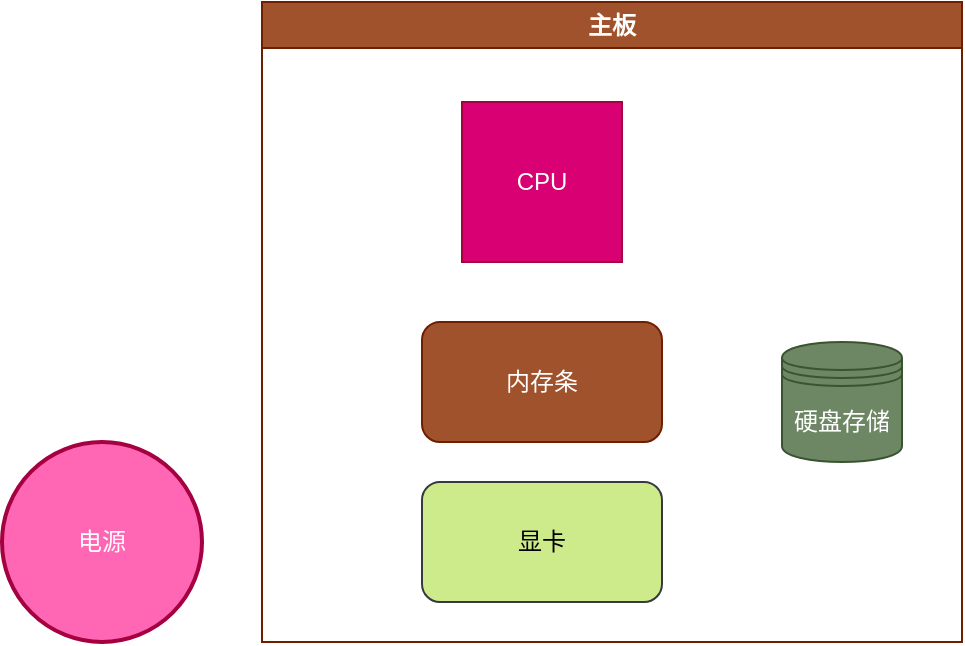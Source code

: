 <mxfile version="21.6.1" type="github">
  <diagram name="Page-1" id="aNWIws3YuNZw2xNMBV40">
    <mxGraphModel dx="1188" dy="763" grid="1" gridSize="10" guides="1" tooltips="1" connect="1" arrows="1" fold="1" page="1" pageScale="1" pageWidth="850" pageHeight="1100" math="0" shadow="0">
      <root>
        <mxCell id="0" />
        <mxCell id="1" parent="0" />
        <mxCell id="RENQ9lzbnDwQ04W_E6Rb-2" value="主板" style="swimlane;whiteSpace=wrap;html=1;fillColor=#a0522d;fontColor=#ffffff;strokeColor=#6D1F00;" vertex="1" parent="1">
          <mxGeometry x="420" y="200" width="350" height="320" as="geometry" />
        </mxCell>
        <mxCell id="RENQ9lzbnDwQ04W_E6Rb-4" value="CPU" style="whiteSpace=wrap;html=1;aspect=fixed;fillColor=#d80073;strokeColor=#A50040;fontColor=#ffffff;" vertex="1" parent="RENQ9lzbnDwQ04W_E6Rb-2">
          <mxGeometry x="100" y="50" width="80" height="80" as="geometry" />
        </mxCell>
        <mxCell id="RENQ9lzbnDwQ04W_E6Rb-5" value="硬盘存储" style="shape=datastore;whiteSpace=wrap;html=1;fillColor=#6d8764;fontColor=#ffffff;strokeColor=#3A5431;" vertex="1" parent="RENQ9lzbnDwQ04W_E6Rb-2">
          <mxGeometry x="260" y="170" width="60" height="60" as="geometry" />
        </mxCell>
        <mxCell id="RENQ9lzbnDwQ04W_E6Rb-6" value="内存条" style="rounded=1;whiteSpace=wrap;html=1;fillColor=#a0522d;fontColor=#ffffff;strokeColor=#6D1F00;" vertex="1" parent="RENQ9lzbnDwQ04W_E6Rb-2">
          <mxGeometry x="80" y="160" width="120" height="60" as="geometry" />
        </mxCell>
        <mxCell id="RENQ9lzbnDwQ04W_E6Rb-7" value="显卡" style="rounded=1;whiteSpace=wrap;html=1;fillColor=#cdeb8b;strokeColor=#36393d;" vertex="1" parent="RENQ9lzbnDwQ04W_E6Rb-2">
          <mxGeometry x="80" y="240" width="120" height="60" as="geometry" />
        </mxCell>
        <mxCell id="RENQ9lzbnDwQ04W_E6Rb-10" value="电源" style="strokeWidth=2;html=1;shape=mxgraph.flowchart.start_2;whiteSpace=wrap;fillColor=#FF66B3;strokeColor=#A50040;fontColor=#ffffff;" vertex="1" parent="1">
          <mxGeometry x="290" y="420" width="100" height="100" as="geometry" />
        </mxCell>
      </root>
    </mxGraphModel>
  </diagram>
</mxfile>
